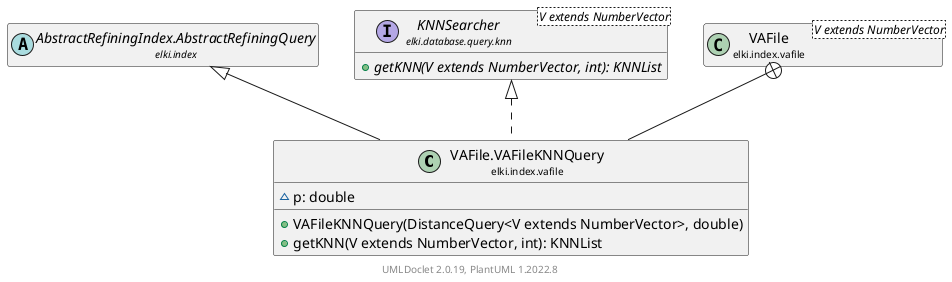 @startuml
    remove .*\.(Instance|Par|Parameterizer|Factory)$
    set namespaceSeparator none
    hide empty fields
    hide empty methods

    class "<size:14>VAFile.VAFileKNNQuery\n<size:10>elki.index.vafile" as elki.index.vafile.VAFile.VAFileKNNQuery [[VAFile.VAFileKNNQuery.html]] {
        ~p: double
        +VAFileKNNQuery(DistanceQuery<V extends NumberVector>, double)
        +getKNN(V extends NumberVector, int): KNNList
    }

    abstract class "<size:14>AbstractRefiningIndex.AbstractRefiningQuery\n<size:10>elki.index" as elki.index.AbstractRefiningIndex.AbstractRefiningQuery [[../AbstractRefiningIndex.AbstractRefiningQuery.html]]
    interface "<size:14>KNNSearcher\n<size:10>elki.database.query.knn" as elki.database.query.knn.KNNSearcher<V extends NumberVector> [[../../database/query/knn/KNNSearcher.html]] {
        {abstract} +getKNN(V extends NumberVector, int): KNNList
    }
    class "<size:14>VAFile\n<size:10>elki.index.vafile" as elki.index.vafile.VAFile<V extends NumberVector> [[VAFile.html]]

    elki.index.AbstractRefiningIndex.AbstractRefiningQuery <|-- elki.index.vafile.VAFile.VAFileKNNQuery
    elki.database.query.knn.KNNSearcher <|.. elki.index.vafile.VAFile.VAFileKNNQuery
    elki.index.vafile.VAFile +-- elki.index.vafile.VAFile.VAFileKNNQuery

    center footer UMLDoclet 2.0.19, PlantUML 1.2022.8
@enduml
